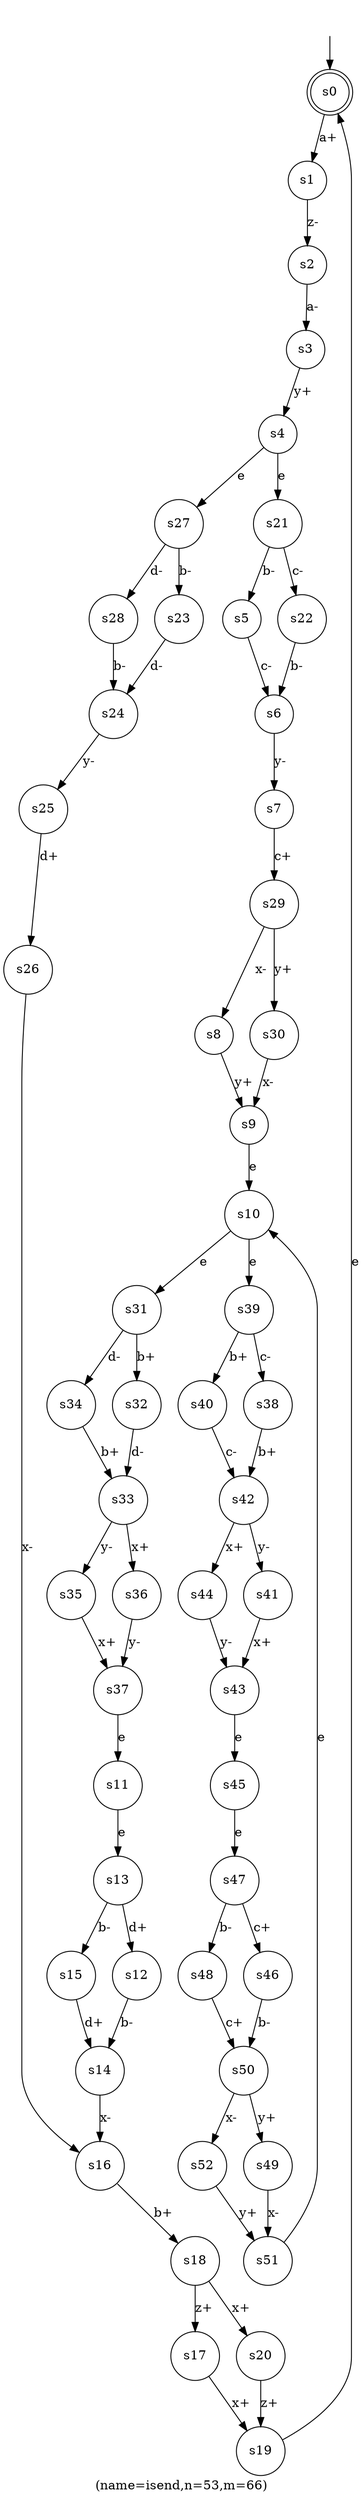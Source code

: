 digraph isend{
	label="(name=isend,n=53,m=66)";
	_nil [style = "invis"];
	node [shape = doublecircle]; s0;
	node [shape = circle];
	_nil -> s0;
	s43->s45[label="e"];
	s11->s13[label="e"];
	s9->s10[label="e"];
	s51->s10[label="e"];
	s45->s47[label="e"];
	s10->s31[label="e"];
	s10->s39[label="e"];
	s37->s11[label="e"];
	s19->s0[label="e"];
	s4->s21[label="e"];
	s4->s27[label="e"];
	s49->s51[label="x-"];
	s29->s8[label="x-"];
	s26->s16[label="x-"];
	s50->s52[label="x-"];
	s30->s9[label="x-"];
	s14->s16[label="x-"];
	s39->s38[label="c-"];
	s5->s6[label="c-"];
	s21->s22[label="c-"];
	s40->s42[label="c-"];
	s39->s40[label="b+"];
	s34->s33[label="b+"];
	s31->s32[label="b+"];
	s38->s42[label="b+"];
	s16->s18[label="b+"];
	s35->s37[label="x+"];
	s41->s43[label="x+"];
	s18->s20[label="x+"];
	s17->s19[label="x+"];
	s33->s36[label="x+"];
	s42->s44[label="x+"];
	s7->s29[label="c+"];
	s47->s46[label="c+"];
	s48->s50[label="c+"];
	s29->s30[label="y+"];
	s52->s51[label="y+"];
	s3->s4[label="y+"];
	s50->s49[label="y+"];
	s8->s9[label="y+"];
	s28->s24[label="b-"];
	s47->s48[label="b-"];
	s46->s50[label="b-"];
	s21->s5[label="b-"];
	s13->s15[label="b-"];
	s27->s23[label="b-"];
	s12->s14[label="b-"];
	s22->s6[label="b-"];
	s36->s37[label="y-"];
	s24->s25[label="y-"];
	s44->s43[label="y-"];
	s6->s7[label="y-"];
	s33->s35[label="y-"];
	s42->s41[label="y-"];
	s18->s17[label="z+"];
	s20->s19[label="z+"];
	s15->s14[label="d+"];
	s13->s12[label="d+"];
	s25->s26[label="d+"];
	s31->s34[label="d-"];
	s23->s24[label="d-"];
	s27->s28[label="d-"];
	s32->s33[label="d-"];
	s2->s3[label="a-"];
	s0->s1[label="a+"];
	s1->s2[label="z-"];
}
